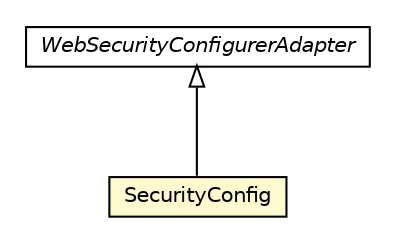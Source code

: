 #!/usr/local/bin/dot
#
# Class diagram 
# Generated by UMLGraph version 5.1 (http://www.umlgraph.org/)
#

digraph G {
	edge [fontname="Helvetica",fontsize=10,labelfontname="Helvetica",labelfontsize=10];
	node [fontname="Helvetica",fontsize=10,shape=plaintext];
	nodesep=0.25;
	ranksep=0.5;
	// com.nikolay.tictactoe.config.SecurityConfig
	c1010 [label=<<table title="com.nikolay.tictactoe.config.SecurityConfig" border="0" cellborder="1" cellspacing="0" cellpadding="2" port="p" bgcolor="lemonChiffon" href="./SecurityConfig.html">
		<tr><td><table border="0" cellspacing="0" cellpadding="1">
<tr><td align="center" balign="center"> SecurityConfig </td></tr>
		</table></td></tr>
		</table>>, fontname="Helvetica", fontcolor="black", fontsize=10.0];
	//com.nikolay.tictactoe.config.SecurityConfig extends org.springframework.security.config.annotation.web.configuration.WebSecurityConfigurerAdapter
	c1012:p -> c1010:p [dir=back,arrowtail=empty];
	// org.springframework.security.config.annotation.web.configuration.WebSecurityConfigurerAdapter
	c1012 [label=<<table title="org.springframework.security.config.annotation.web.configuration.WebSecurityConfigurerAdapter" border="0" cellborder="1" cellspacing="0" cellpadding="2" port="p" href="http://java.sun.com/j2se/1.4.2/docs/api/org/springframework/security/config/annotation/web/configuration/WebSecurityConfigurerAdapter.html">
		<tr><td><table border="0" cellspacing="0" cellpadding="1">
<tr><td align="center" balign="center"><font face="Helvetica-Oblique"> WebSecurityConfigurerAdapter </font></td></tr>
		</table></td></tr>
		</table>>, fontname="Helvetica", fontcolor="black", fontsize=10.0];
}

